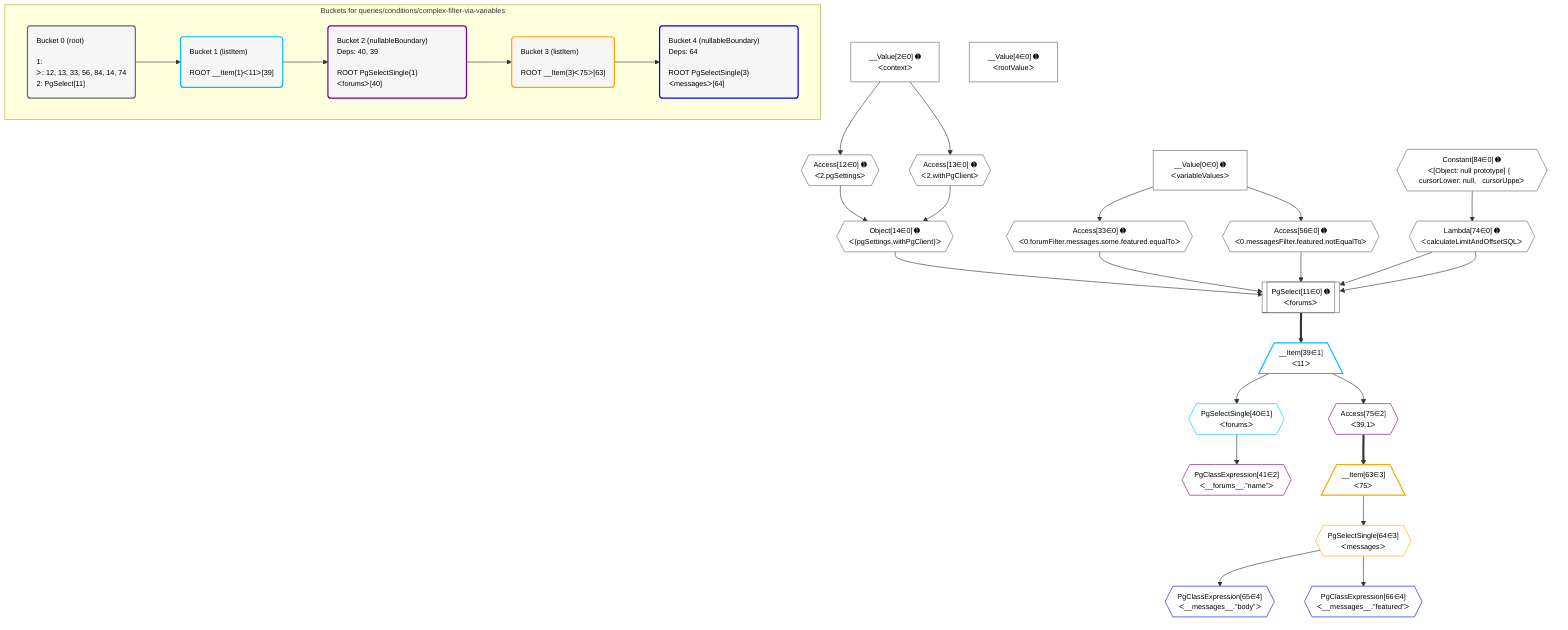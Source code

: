 %%{init: {'themeVariables': { 'fontSize': '12px'}}}%%
graph TD
    classDef path fill:#eee,stroke:#000,color:#000
    classDef plan fill:#fff,stroke-width:1px,color:#000
    classDef itemplan fill:#fff,stroke-width:2px,color:#000
    classDef unbatchedplan fill:#dff,stroke-width:1px,color:#000
    classDef sideeffectplan fill:#fcc,stroke-width:2px,color:#000
    classDef bucket fill:#f6f6f6,color:#000,stroke-width:2px,text-align:left


    %% plan dependencies
    PgSelect11[["PgSelect[11∈0] ➊<br />ᐸforumsᐳ"]]:::plan
    Object14{{"Object[14∈0] ➊<br />ᐸ{pgSettings,withPgClient}ᐳ"}}:::plan
    Access33{{"Access[33∈0] ➊<br />ᐸ0.forumFilter.messages.some.featured.equalToᐳ"}}:::plan
    Access56{{"Access[56∈0] ➊<br />ᐸ0.messagesFilter.featured.notEqualToᐳ"}}:::plan
    Lambda74{{"Lambda[74∈0] ➊<br />ᐸcalculateLimitAndOffsetSQLᐳ"}}:::plan
    Object14 & Access33 & Access56 & Lambda74 & Lambda74 --> PgSelect11
    Access12{{"Access[12∈0] ➊<br />ᐸ2.pgSettingsᐳ"}}:::plan
    Access13{{"Access[13∈0] ➊<br />ᐸ2.withPgClientᐳ"}}:::plan
    Access12 & Access13 --> Object14
    __Value2["__Value[2∈0] ➊<br />ᐸcontextᐳ"]:::plan
    __Value2 --> Access12
    __Value2 --> Access13
    __Value0["__Value[0∈0] ➊<br />ᐸvariableValuesᐳ"]:::plan
    __Value0 --> Access33
    __Value0 --> Access56
    Constant84{{"Constant[84∈0] ➊<br />ᐸ[Object: null prototype] {   cursorLower: null,   cursorUppeᐳ"}}:::plan
    Constant84 --> Lambda74
    __Value4["__Value[4∈0] ➊<br />ᐸrootValueᐳ"]:::plan
    __Item39[/"__Item[39∈1]<br />ᐸ11ᐳ"\]:::itemplan
    PgSelect11 ==> __Item39
    PgSelectSingle40{{"PgSelectSingle[40∈1]<br />ᐸforumsᐳ"}}:::plan
    __Item39 --> PgSelectSingle40
    PgClassExpression41{{"PgClassExpression[41∈2]<br />ᐸ__forums__.”name”ᐳ"}}:::plan
    PgSelectSingle40 --> PgClassExpression41
    Access75{{"Access[75∈2]<br />ᐸ39.1ᐳ"}}:::plan
    __Item39 --> Access75
    __Item63[/"__Item[63∈3]<br />ᐸ75ᐳ"\]:::itemplan
    Access75 ==> __Item63
    PgSelectSingle64{{"PgSelectSingle[64∈3]<br />ᐸmessagesᐳ"}}:::plan
    __Item63 --> PgSelectSingle64
    PgClassExpression65{{"PgClassExpression[65∈4]<br />ᐸ__messages__.”body”ᐳ"}}:::plan
    PgSelectSingle64 --> PgClassExpression65
    PgClassExpression66{{"PgClassExpression[66∈4]<br />ᐸ__messages__.”featured”ᐳ"}}:::plan
    PgSelectSingle64 --> PgClassExpression66

    %% define steps

    subgraph "Buckets for queries/conditions/complex-filter-via-variables"
    Bucket0("Bucket 0 (root)<br /><br />1: <br />ᐳ: 12, 13, 33, 56, 84, 14, 74<br />2: PgSelect[11]"):::bucket
    classDef bucket0 stroke:#696969
    class Bucket0,__Value0,__Value2,__Value4,PgSelect11,Access12,Access13,Object14,Access33,Access56,Lambda74,Constant84 bucket0
    Bucket1("Bucket 1 (listItem)<br /><br />ROOT __Item{1}ᐸ11ᐳ[39]"):::bucket
    classDef bucket1 stroke:#00bfff
    class Bucket1,__Item39,PgSelectSingle40 bucket1
    Bucket2("Bucket 2 (nullableBoundary)<br />Deps: 40, 39<br /><br />ROOT PgSelectSingle{1}ᐸforumsᐳ[40]"):::bucket
    classDef bucket2 stroke:#7f007f
    class Bucket2,PgClassExpression41,Access75 bucket2
    Bucket3("Bucket 3 (listItem)<br /><br />ROOT __Item{3}ᐸ75ᐳ[63]"):::bucket
    classDef bucket3 stroke:#ffa500
    class Bucket3,__Item63,PgSelectSingle64 bucket3
    Bucket4("Bucket 4 (nullableBoundary)<br />Deps: 64<br /><br />ROOT PgSelectSingle{3}ᐸmessagesᐳ[64]"):::bucket
    classDef bucket4 stroke:#0000ff
    class Bucket4,PgClassExpression65,PgClassExpression66 bucket4
    Bucket0 --> Bucket1
    Bucket1 --> Bucket2
    Bucket2 --> Bucket3
    Bucket3 --> Bucket4
    end